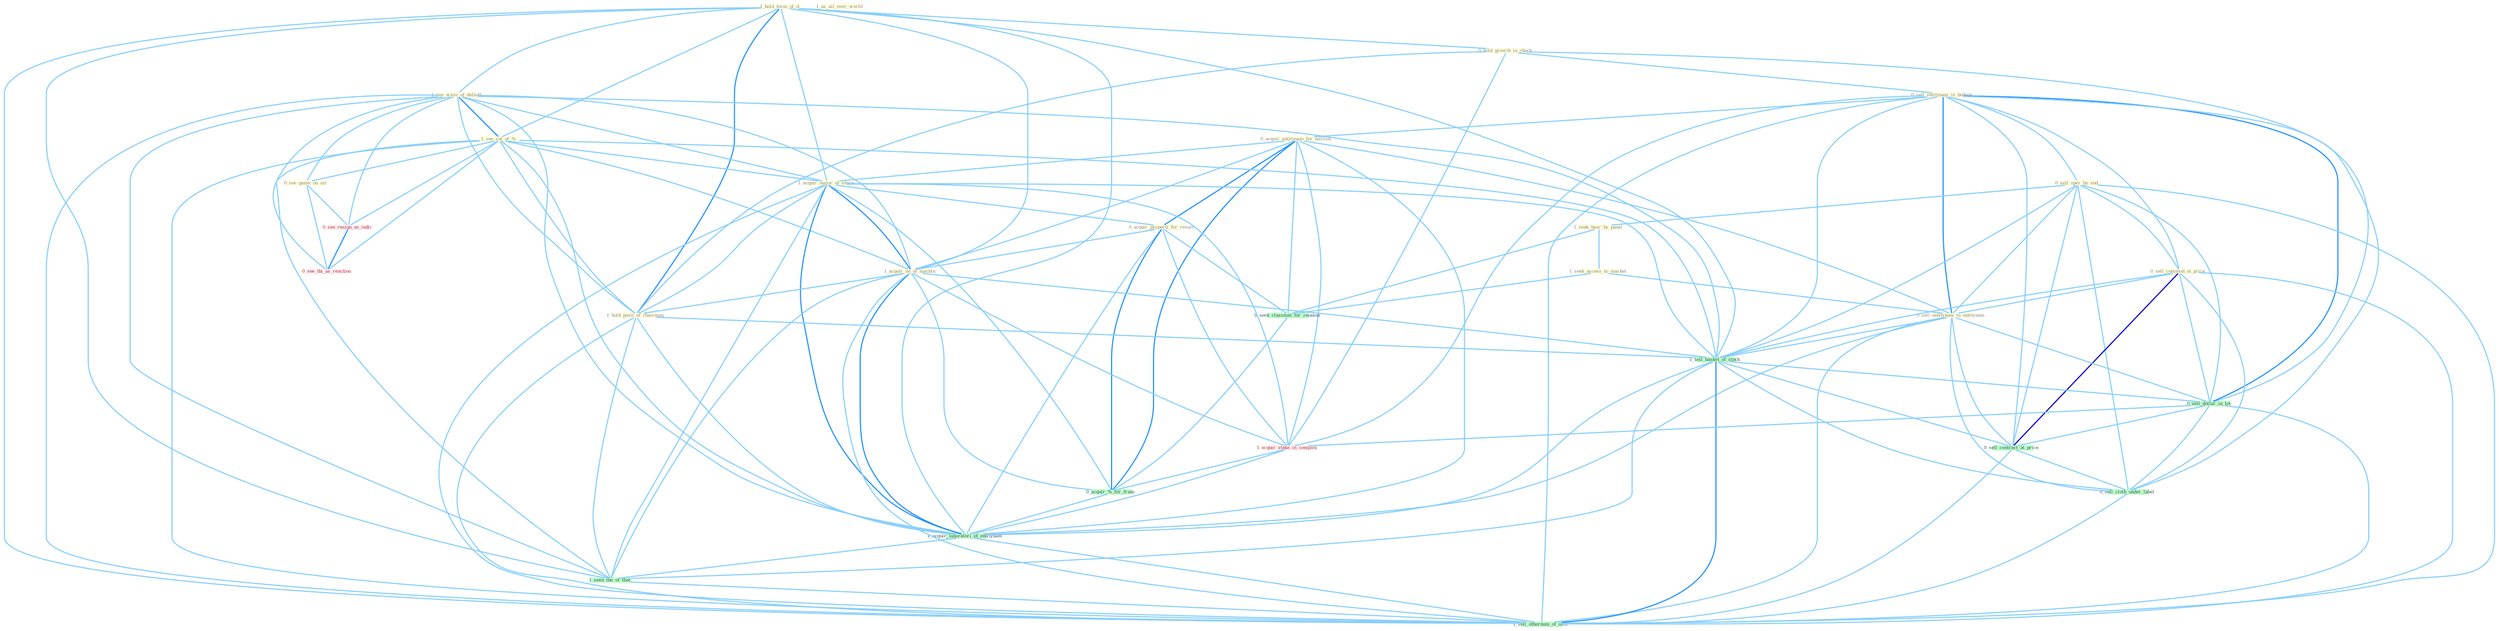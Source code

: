 Graph G{ 
    node
    [shape=polygon,style=filled,width=.5,height=.06,color="#BDFCC9",fixedsize=true,fontsize=4,
    fontcolor="#2f4f4f"];
    {node
    [color="#ffffe0", fontcolor="#8b7d6b"] "1_hold_form_of_it " "0_hold_growth_in_check " "0_sell_entitynam_in_bodega " "1_see_wave_of_default " "0_acquir_entitynam_for_million " "1_see_cut_of_% " "0_sell_oper_by_end " "1_acquir_major_of_share " "1_seek_hear_by_panel " "1_seek_access_to_market " "0_see_game_on_air " "0_acquir_properti_for_resort " "1_acquir_on_of_machin " "0_sell_commod_at_price " "1_hold_posit_of_chairman " "0_sell_entitynam_to_entitynam " "1_us_all_over_world "}
{node [color="#fff0f5", fontcolor="#b22222"] "0_see_resign_as_indic " "1_acquir_stake_in_compani " "0_see_thi_as_reaction "}
edge [color="#B0E2FF"];

	"1_hold_form_of_it " -- "0_hold_growth_in_check " [w="1", color="#87cefa" ];
	"1_hold_form_of_it " -- "1_see_wave_of_default " [w="1", color="#87cefa" ];
	"1_hold_form_of_it " -- "1_see_cut_of_% " [w="1", color="#87cefa" ];
	"1_hold_form_of_it " -- "1_acquir_major_of_share " [w="1", color="#87cefa" ];
	"1_hold_form_of_it " -- "1_acquir_on_of_machin " [w="1", color="#87cefa" ];
	"1_hold_form_of_it " -- "1_hold_posit_of_chairman " [w="2", color="#1e90ff" , len=0.8];
	"1_hold_form_of_it " -- "1_sell_basket_of_stock " [w="1", color="#87cefa" ];
	"1_hold_form_of_it " -- "1_acquir_laboratori_of_entitynam " [w="1", color="#87cefa" ];
	"1_hold_form_of_it " -- "1_seen_the_of_that " [w="1", color="#87cefa" ];
	"1_hold_form_of_it " -- "1_sell_othernum_of_offic " [w="1", color="#87cefa" ];
	"0_hold_growth_in_check " -- "0_sell_entitynam_in_bodega " [w="1", color="#87cefa" ];
	"0_hold_growth_in_check " -- "1_hold_posit_of_chairman " [w="1", color="#87cefa" ];
	"0_hold_growth_in_check " -- "0_sell_dollar_in_lot " [w="1", color="#87cefa" ];
	"0_hold_growth_in_check " -- "1_acquir_stake_in_compani " [w="1", color="#87cefa" ];
	"0_sell_entitynam_in_bodega " -- "0_acquir_entitynam_for_million " [w="1", color="#87cefa" ];
	"0_sell_entitynam_in_bodega " -- "0_sell_oper_by_end " [w="1", color="#87cefa" ];
	"0_sell_entitynam_in_bodega " -- "0_sell_commod_at_price " [w="1", color="#87cefa" ];
	"0_sell_entitynam_in_bodega " -- "0_sell_entitynam_to_entitynam " [w="2", color="#1e90ff" , len=0.8];
	"0_sell_entitynam_in_bodega " -- "1_sell_basket_of_stock " [w="1", color="#87cefa" ];
	"0_sell_entitynam_in_bodega " -- "0_sell_dollar_in_lot " [w="2", color="#1e90ff" , len=0.8];
	"0_sell_entitynam_in_bodega " -- "1_acquir_stake_in_compani " [w="1", color="#87cefa" ];
	"0_sell_entitynam_in_bodega " -- "0_sell_contract_at_price " [w="1", color="#87cefa" ];
	"0_sell_entitynam_in_bodega " -- "0_sell_cloth_under_label " [w="1", color="#87cefa" ];
	"0_sell_entitynam_in_bodega " -- "1_sell_othernum_of_offic " [w="1", color="#87cefa" ];
	"1_see_wave_of_default " -- "1_see_cut_of_% " [w="2", color="#1e90ff" , len=0.8];
	"1_see_wave_of_default " -- "1_acquir_major_of_share " [w="1", color="#87cefa" ];
	"1_see_wave_of_default " -- "0_see_game_on_air " [w="1", color="#87cefa" ];
	"1_see_wave_of_default " -- "1_acquir_on_of_machin " [w="1", color="#87cefa" ];
	"1_see_wave_of_default " -- "1_hold_posit_of_chairman " [w="1", color="#87cefa" ];
	"1_see_wave_of_default " -- "1_sell_basket_of_stock " [w="1", color="#87cefa" ];
	"1_see_wave_of_default " -- "0_see_resign_as_indic " [w="1", color="#87cefa" ];
	"1_see_wave_of_default " -- "1_acquir_laboratori_of_entitynam " [w="1", color="#87cefa" ];
	"1_see_wave_of_default " -- "1_seen_the_of_that " [w="1", color="#87cefa" ];
	"1_see_wave_of_default " -- "1_sell_othernum_of_offic " [w="1", color="#87cefa" ];
	"1_see_wave_of_default " -- "0_see_thi_as_reaction " [w="1", color="#87cefa" ];
	"0_acquir_entitynam_for_million " -- "1_acquir_major_of_share " [w="1", color="#87cefa" ];
	"0_acquir_entitynam_for_million " -- "0_acquir_properti_for_resort " [w="2", color="#1e90ff" , len=0.8];
	"0_acquir_entitynam_for_million " -- "1_acquir_on_of_machin " [w="1", color="#87cefa" ];
	"0_acquir_entitynam_for_million " -- "0_sell_entitynam_to_entitynam " [w="1", color="#87cefa" ];
	"0_acquir_entitynam_for_million " -- "0_seek_classmat_for_reunion " [w="1", color="#87cefa" ];
	"0_acquir_entitynam_for_million " -- "1_acquir_stake_in_compani " [w="1", color="#87cefa" ];
	"0_acquir_entitynam_for_million " -- "0_acquir_%_for_franc " [w="2", color="#1e90ff" , len=0.8];
	"0_acquir_entitynam_for_million " -- "1_acquir_laboratori_of_entitynam " [w="1", color="#87cefa" ];
	"1_see_cut_of_% " -- "1_acquir_major_of_share " [w="1", color="#87cefa" ];
	"1_see_cut_of_% " -- "0_see_game_on_air " [w="1", color="#87cefa" ];
	"1_see_cut_of_% " -- "1_acquir_on_of_machin " [w="1", color="#87cefa" ];
	"1_see_cut_of_% " -- "1_hold_posit_of_chairman " [w="1", color="#87cefa" ];
	"1_see_cut_of_% " -- "1_sell_basket_of_stock " [w="1", color="#87cefa" ];
	"1_see_cut_of_% " -- "0_see_resign_as_indic " [w="1", color="#87cefa" ];
	"1_see_cut_of_% " -- "1_acquir_laboratori_of_entitynam " [w="1", color="#87cefa" ];
	"1_see_cut_of_% " -- "1_seen_the_of_that " [w="1", color="#87cefa" ];
	"1_see_cut_of_% " -- "1_sell_othernum_of_offic " [w="1", color="#87cefa" ];
	"1_see_cut_of_% " -- "0_see_thi_as_reaction " [w="1", color="#87cefa" ];
	"0_sell_oper_by_end " -- "1_seek_hear_by_panel " [w="1", color="#87cefa" ];
	"0_sell_oper_by_end " -- "0_sell_commod_at_price " [w="1", color="#87cefa" ];
	"0_sell_oper_by_end " -- "0_sell_entitynam_to_entitynam " [w="1", color="#87cefa" ];
	"0_sell_oper_by_end " -- "1_sell_basket_of_stock " [w="1", color="#87cefa" ];
	"0_sell_oper_by_end " -- "0_sell_dollar_in_lot " [w="1", color="#87cefa" ];
	"0_sell_oper_by_end " -- "0_sell_contract_at_price " [w="1", color="#87cefa" ];
	"0_sell_oper_by_end " -- "0_sell_cloth_under_label " [w="1", color="#87cefa" ];
	"0_sell_oper_by_end " -- "1_sell_othernum_of_offic " [w="1", color="#87cefa" ];
	"1_acquir_major_of_share " -- "0_acquir_properti_for_resort " [w="1", color="#87cefa" ];
	"1_acquir_major_of_share " -- "1_acquir_on_of_machin " [w="2", color="#1e90ff" , len=0.8];
	"1_acquir_major_of_share " -- "1_hold_posit_of_chairman " [w="1", color="#87cefa" ];
	"1_acquir_major_of_share " -- "1_sell_basket_of_stock " [w="1", color="#87cefa" ];
	"1_acquir_major_of_share " -- "1_acquir_stake_in_compani " [w="1", color="#87cefa" ];
	"1_acquir_major_of_share " -- "0_acquir_%_for_franc " [w="1", color="#87cefa" ];
	"1_acquir_major_of_share " -- "1_acquir_laboratori_of_entitynam " [w="2", color="#1e90ff" , len=0.8];
	"1_acquir_major_of_share " -- "1_seen_the_of_that " [w="1", color="#87cefa" ];
	"1_acquir_major_of_share " -- "1_sell_othernum_of_offic " [w="1", color="#87cefa" ];
	"1_seek_hear_by_panel " -- "1_seek_access_to_market " [w="1", color="#87cefa" ];
	"1_seek_hear_by_panel " -- "0_seek_classmat_for_reunion " [w="1", color="#87cefa" ];
	"1_seek_access_to_market " -- "0_sell_entitynam_to_entitynam " [w="1", color="#87cefa" ];
	"1_seek_access_to_market " -- "0_seek_classmat_for_reunion " [w="1", color="#87cefa" ];
	"0_see_game_on_air " -- "0_see_resign_as_indic " [w="1", color="#87cefa" ];
	"0_see_game_on_air " -- "0_see_thi_as_reaction " [w="1", color="#87cefa" ];
	"0_acquir_properti_for_resort " -- "1_acquir_on_of_machin " [w="1", color="#87cefa" ];
	"0_acquir_properti_for_resort " -- "0_seek_classmat_for_reunion " [w="1", color="#87cefa" ];
	"0_acquir_properti_for_resort " -- "1_acquir_stake_in_compani " [w="1", color="#87cefa" ];
	"0_acquir_properti_for_resort " -- "0_acquir_%_for_franc " [w="2", color="#1e90ff" , len=0.8];
	"0_acquir_properti_for_resort " -- "1_acquir_laboratori_of_entitynam " [w="1", color="#87cefa" ];
	"1_acquir_on_of_machin " -- "1_hold_posit_of_chairman " [w="1", color="#87cefa" ];
	"1_acquir_on_of_machin " -- "1_sell_basket_of_stock " [w="1", color="#87cefa" ];
	"1_acquir_on_of_machin " -- "1_acquir_stake_in_compani " [w="1", color="#87cefa" ];
	"1_acquir_on_of_machin " -- "0_acquir_%_for_franc " [w="1", color="#87cefa" ];
	"1_acquir_on_of_machin " -- "1_acquir_laboratori_of_entitynam " [w="2", color="#1e90ff" , len=0.8];
	"1_acquir_on_of_machin " -- "1_seen_the_of_that " [w="1", color="#87cefa" ];
	"1_acquir_on_of_machin " -- "1_sell_othernum_of_offic " [w="1", color="#87cefa" ];
	"0_sell_commod_at_price " -- "0_sell_entitynam_to_entitynam " [w="1", color="#87cefa" ];
	"0_sell_commod_at_price " -- "1_sell_basket_of_stock " [w="1", color="#87cefa" ];
	"0_sell_commod_at_price " -- "0_sell_dollar_in_lot " [w="1", color="#87cefa" ];
	"0_sell_commod_at_price " -- "0_sell_contract_at_price " [w="3", color="#0000cd" , len=0.6];
	"0_sell_commod_at_price " -- "0_sell_cloth_under_label " [w="1", color="#87cefa" ];
	"0_sell_commod_at_price " -- "1_sell_othernum_of_offic " [w="1", color="#87cefa" ];
	"1_hold_posit_of_chairman " -- "1_sell_basket_of_stock " [w="1", color="#87cefa" ];
	"1_hold_posit_of_chairman " -- "1_acquir_laboratori_of_entitynam " [w="1", color="#87cefa" ];
	"1_hold_posit_of_chairman " -- "1_seen_the_of_that " [w="1", color="#87cefa" ];
	"1_hold_posit_of_chairman " -- "1_sell_othernum_of_offic " [w="1", color="#87cefa" ];
	"0_sell_entitynam_to_entitynam " -- "1_sell_basket_of_stock " [w="1", color="#87cefa" ];
	"0_sell_entitynam_to_entitynam " -- "0_sell_dollar_in_lot " [w="1", color="#87cefa" ];
	"0_sell_entitynam_to_entitynam " -- "0_sell_contract_at_price " [w="1", color="#87cefa" ];
	"0_sell_entitynam_to_entitynam " -- "1_acquir_laboratori_of_entitynam " [w="1", color="#87cefa" ];
	"0_sell_entitynam_to_entitynam " -- "0_sell_cloth_under_label " [w="1", color="#87cefa" ];
	"0_sell_entitynam_to_entitynam " -- "1_sell_othernum_of_offic " [w="1", color="#87cefa" ];
	"0_seek_classmat_for_reunion " -- "0_acquir_%_for_franc " [w="1", color="#87cefa" ];
	"1_sell_basket_of_stock " -- "0_sell_dollar_in_lot " [w="1", color="#87cefa" ];
	"1_sell_basket_of_stock " -- "0_sell_contract_at_price " [w="1", color="#87cefa" ];
	"1_sell_basket_of_stock " -- "1_acquir_laboratori_of_entitynam " [w="1", color="#87cefa" ];
	"1_sell_basket_of_stock " -- "0_sell_cloth_under_label " [w="1", color="#87cefa" ];
	"1_sell_basket_of_stock " -- "1_seen_the_of_that " [w="1", color="#87cefa" ];
	"1_sell_basket_of_stock " -- "1_sell_othernum_of_offic " [w="2", color="#1e90ff" , len=0.8];
	"0_sell_dollar_in_lot " -- "1_acquir_stake_in_compani " [w="1", color="#87cefa" ];
	"0_sell_dollar_in_lot " -- "0_sell_contract_at_price " [w="1", color="#87cefa" ];
	"0_sell_dollar_in_lot " -- "0_sell_cloth_under_label " [w="1", color="#87cefa" ];
	"0_sell_dollar_in_lot " -- "1_sell_othernum_of_offic " [w="1", color="#87cefa" ];
	"0_see_resign_as_indic " -- "0_see_thi_as_reaction " [w="2", color="#1e90ff" , len=0.8];
	"1_acquir_stake_in_compani " -- "0_acquir_%_for_franc " [w="1", color="#87cefa" ];
	"1_acquir_stake_in_compani " -- "1_acquir_laboratori_of_entitynam " [w="1", color="#87cefa" ];
	"0_acquir_%_for_franc " -- "1_acquir_laboratori_of_entitynam " [w="1", color="#87cefa" ];
	"0_sell_contract_at_price " -- "0_sell_cloth_under_label " [w="1", color="#87cefa" ];
	"0_sell_contract_at_price " -- "1_sell_othernum_of_offic " [w="1", color="#87cefa" ];
	"1_acquir_laboratori_of_entitynam " -- "1_seen_the_of_that " [w="1", color="#87cefa" ];
	"1_acquir_laboratori_of_entitynam " -- "1_sell_othernum_of_offic " [w="1", color="#87cefa" ];
	"0_sell_cloth_under_label " -- "1_sell_othernum_of_offic " [w="1", color="#87cefa" ];
	"1_seen_the_of_that " -- "1_sell_othernum_of_offic " [w="1", color="#87cefa" ];
}